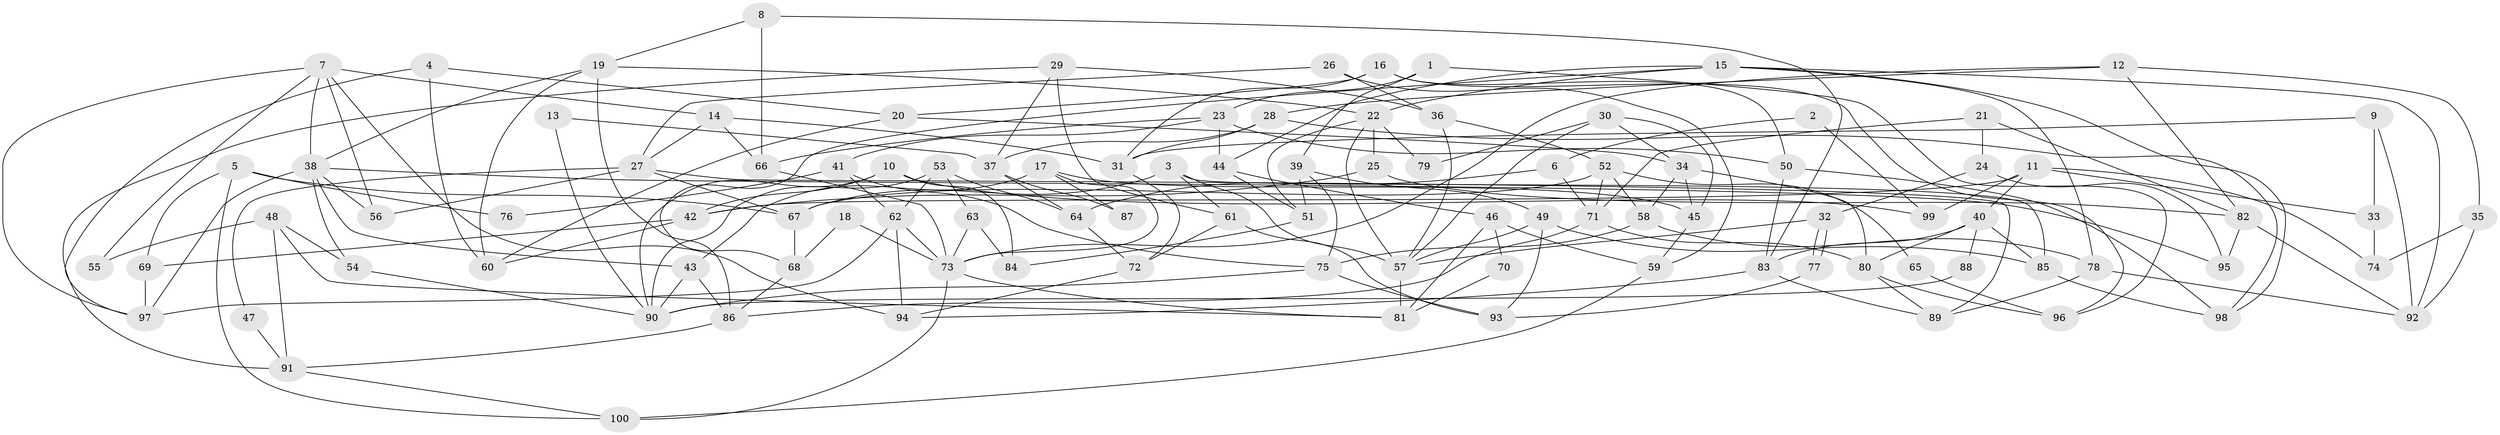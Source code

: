 // coarse degree distribution, {5: 0.1076923076923077, 3: 0.12307692307692308, 4: 0.27692307692307694, 6: 0.16923076923076924, 7: 0.1076923076923077, 2: 0.1076923076923077, 8: 0.09230769230769231, 10: 0.015384615384615385}
// Generated by graph-tools (version 1.1) at 2025/23/03/03/25 07:23:56]
// undirected, 100 vertices, 200 edges
graph export_dot {
graph [start="1"]
  node [color=gray90,style=filled];
  1;
  2;
  3;
  4;
  5;
  6;
  7;
  8;
  9;
  10;
  11;
  12;
  13;
  14;
  15;
  16;
  17;
  18;
  19;
  20;
  21;
  22;
  23;
  24;
  25;
  26;
  27;
  28;
  29;
  30;
  31;
  32;
  33;
  34;
  35;
  36;
  37;
  38;
  39;
  40;
  41;
  42;
  43;
  44;
  45;
  46;
  47;
  48;
  49;
  50;
  51;
  52;
  53;
  54;
  55;
  56;
  57;
  58;
  59;
  60;
  61;
  62;
  63;
  64;
  65;
  66;
  67;
  68;
  69;
  70;
  71;
  72;
  73;
  74;
  75;
  76;
  77;
  78;
  79;
  80;
  81;
  82;
  83;
  84;
  85;
  86;
  87;
  88;
  89;
  90;
  91;
  92;
  93;
  94;
  95;
  96;
  97;
  98;
  99;
  100;
  1 -- 39;
  1 -- 23;
  1 -- 96;
  2 -- 99;
  2 -- 6;
  3 -- 57;
  3 -- 67;
  3 -- 61;
  3 -- 85;
  4 -- 20;
  4 -- 97;
  4 -- 60;
  5 -- 67;
  5 -- 100;
  5 -- 69;
  5 -- 76;
  6 -- 64;
  6 -- 71;
  7 -- 56;
  7 -- 97;
  7 -- 14;
  7 -- 38;
  7 -- 55;
  7 -- 94;
  8 -- 19;
  8 -- 66;
  8 -- 83;
  9 -- 92;
  9 -- 31;
  9 -- 33;
  10 -- 42;
  10 -- 90;
  10 -- 84;
  10 -- 99;
  11 -- 40;
  11 -- 33;
  11 -- 42;
  11 -- 74;
  11 -- 99;
  12 -- 73;
  12 -- 82;
  12 -- 28;
  12 -- 35;
  13 -- 90;
  13 -- 37;
  14 -- 31;
  14 -- 27;
  14 -- 66;
  15 -- 78;
  15 -- 22;
  15 -- 44;
  15 -- 68;
  15 -- 92;
  15 -- 98;
  16 -- 50;
  16 -- 20;
  16 -- 31;
  16 -- 96;
  17 -- 43;
  17 -- 45;
  17 -- 73;
  17 -- 87;
  18 -- 68;
  18 -- 73;
  19 -- 22;
  19 -- 60;
  19 -- 38;
  19 -- 86;
  20 -- 60;
  20 -- 34;
  21 -- 71;
  21 -- 82;
  21 -- 24;
  22 -- 25;
  22 -- 51;
  22 -- 57;
  22 -- 79;
  23 -- 50;
  23 -- 44;
  23 -- 41;
  23 -- 66;
  24 -- 32;
  24 -- 95;
  25 -- 82;
  25 -- 42;
  26 -- 36;
  26 -- 27;
  26 -- 59;
  27 -- 89;
  27 -- 47;
  27 -- 56;
  27 -- 67;
  28 -- 98;
  28 -- 31;
  28 -- 37;
  29 -- 91;
  29 -- 61;
  29 -- 36;
  29 -- 37;
  30 -- 34;
  30 -- 57;
  30 -- 45;
  30 -- 79;
  31 -- 72;
  32 -- 57;
  32 -- 77;
  32 -- 77;
  33 -- 74;
  34 -- 58;
  34 -- 45;
  34 -- 80;
  35 -- 92;
  35 -- 74;
  36 -- 52;
  36 -- 57;
  37 -- 64;
  37 -- 87;
  38 -- 43;
  38 -- 54;
  38 -- 56;
  38 -- 95;
  38 -- 97;
  39 -- 49;
  39 -- 75;
  39 -- 51;
  40 -- 85;
  40 -- 80;
  40 -- 83;
  40 -- 88;
  41 -- 62;
  41 -- 75;
  41 -- 76;
  42 -- 69;
  42 -- 60;
  43 -- 86;
  43 -- 90;
  44 -- 51;
  44 -- 46;
  45 -- 59;
  46 -- 81;
  46 -- 59;
  46 -- 70;
  47 -- 91;
  48 -- 81;
  48 -- 54;
  48 -- 55;
  48 -- 91;
  49 -- 57;
  49 -- 93;
  49 -- 85;
  50 -- 83;
  50 -- 98;
  51 -- 84;
  52 -- 67;
  52 -- 71;
  52 -- 58;
  52 -- 65;
  53 -- 62;
  53 -- 64;
  53 -- 63;
  53 -- 90;
  54 -- 90;
  57 -- 81;
  58 -- 75;
  58 -- 78;
  59 -- 100;
  61 -- 72;
  61 -- 93;
  62 -- 73;
  62 -- 94;
  62 -- 97;
  63 -- 73;
  63 -- 84;
  64 -- 72;
  65 -- 96;
  66 -- 73;
  67 -- 68;
  68 -- 86;
  69 -- 97;
  70 -- 81;
  71 -- 86;
  71 -- 80;
  72 -- 94;
  73 -- 81;
  73 -- 100;
  75 -- 90;
  75 -- 93;
  77 -- 93;
  78 -- 89;
  78 -- 92;
  80 -- 96;
  80 -- 89;
  82 -- 92;
  82 -- 95;
  83 -- 89;
  83 -- 94;
  85 -- 98;
  86 -- 91;
  88 -- 90;
  91 -- 100;
}

